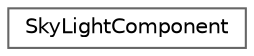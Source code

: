 digraph "Graphical Class Hierarchy"
{
 // LATEX_PDF_SIZE
  bgcolor="transparent";
  edge [fontname=Helvetica,fontsize=10,labelfontname=Helvetica,labelfontsize=10];
  node [fontname=Helvetica,fontsize=10,shape=box,height=0.2,width=0.4];
  rankdir="LR";
  Node0 [id="Node000000",label="SkyLightComponent",height=0.2,width=0.4,color="grey40", fillcolor="white", style="filled",URL="$class_sky_light_component.html",tooltip=" "];
}
